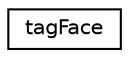 digraph "Graphical Class Hierarchy"
{
 // LATEX_PDF_SIZE
  edge [fontname="Helvetica",fontsize="10",labelfontname="Helvetica",labelfontsize="10"];
  node [fontname="Helvetica",fontsize="10",shape=record];
  rankdir="LR";
  Node0 [label="tagFace",height=0.2,width=0.4,color="black", fillcolor="white", style="filled",URL="$structtagFace.html",tooltip=" "];
}
